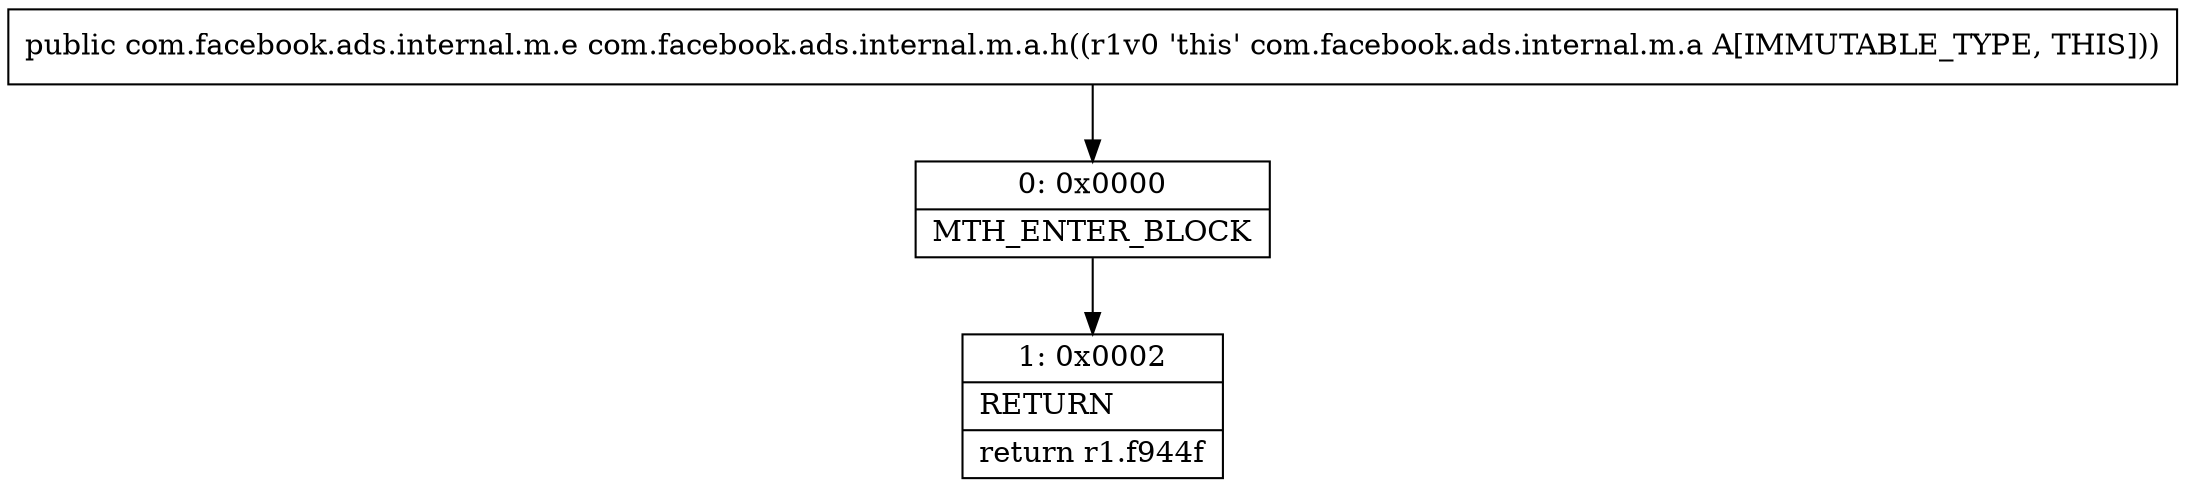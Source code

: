 digraph "CFG forcom.facebook.ads.internal.m.a.h()Lcom\/facebook\/ads\/internal\/m\/e;" {
Node_0 [shape=record,label="{0\:\ 0x0000|MTH_ENTER_BLOCK\l}"];
Node_1 [shape=record,label="{1\:\ 0x0002|RETURN\l|return r1.f944f\l}"];
MethodNode[shape=record,label="{public com.facebook.ads.internal.m.e com.facebook.ads.internal.m.a.h((r1v0 'this' com.facebook.ads.internal.m.a A[IMMUTABLE_TYPE, THIS])) }"];
MethodNode -> Node_0;
Node_0 -> Node_1;
}

